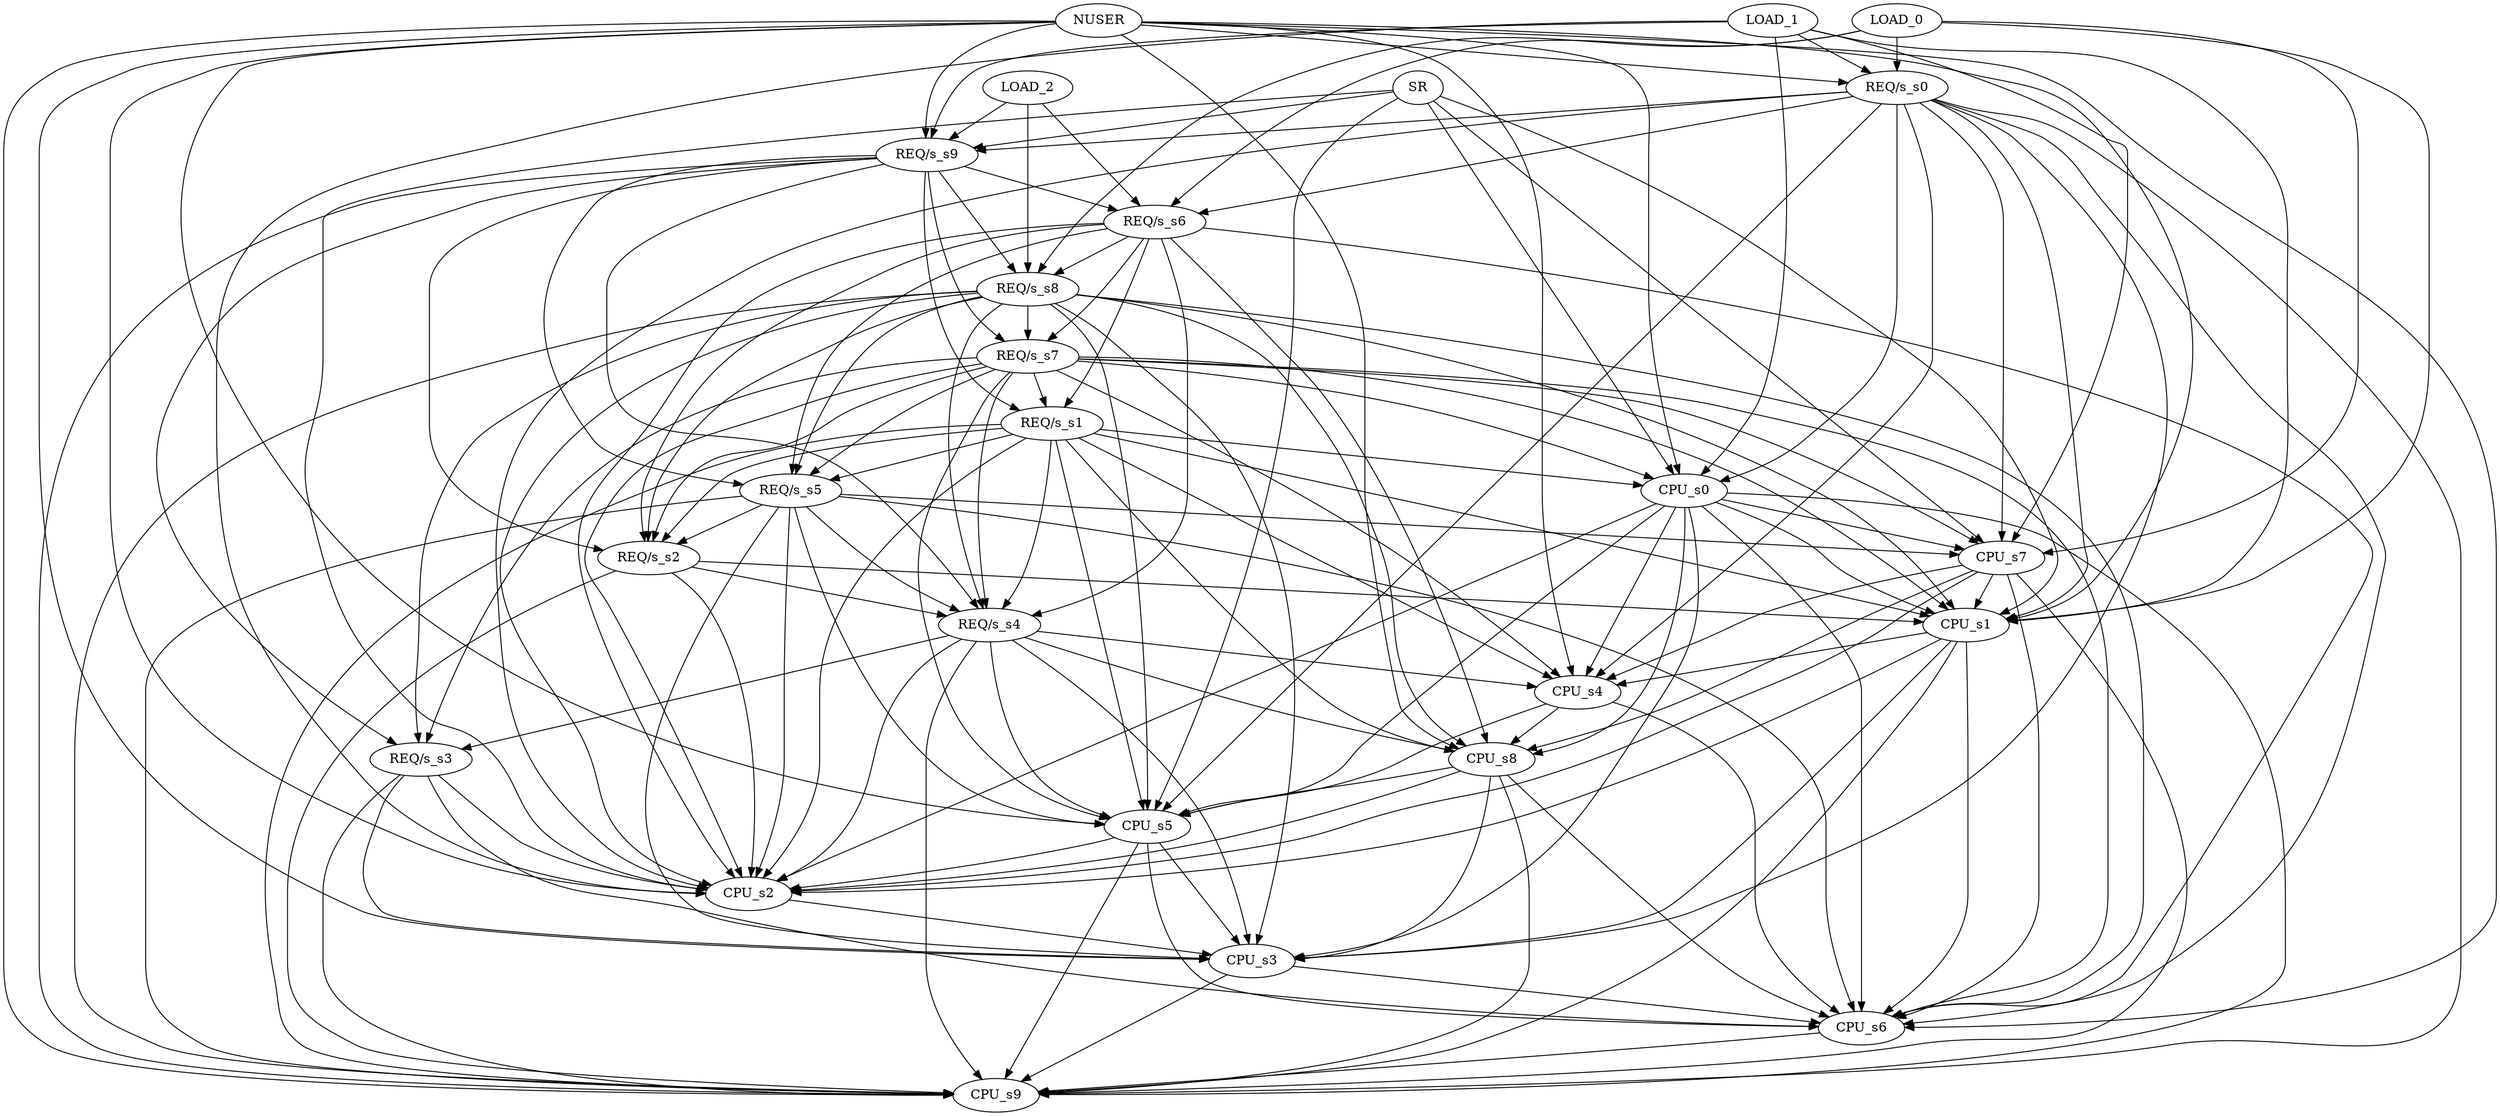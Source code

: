 strict digraph "" {
	NUSER -> "REQ/s_s0";
	NUSER -> "REQ/s_s9";
	NUSER -> CPU_s0;
	NUSER -> CPU_s1;
	NUSER -> CPU_s2;
	NUSER -> CPU_s3;
	NUSER -> CPU_s4;
	NUSER -> CPU_s5;
	NUSER -> CPU_s6;
	NUSER -> CPU_s8;
	NUSER -> CPU_s9;
	LOAD_0 -> "REQ/s_s0";
	LOAD_0 -> "REQ/s_s6";
	LOAD_0 -> "REQ/s_s8";
	LOAD_0 -> CPU_s1;
	LOAD_0 -> CPU_s7;
	LOAD_1 -> "REQ/s_s0";
	LOAD_1 -> "REQ/s_s9";
	LOAD_1 -> CPU_s0;
	LOAD_1 -> CPU_s1;
	LOAD_1 -> CPU_s2;
	LOAD_1 -> CPU_s7;
	LOAD_2 -> "REQ/s_s6";
	LOAD_2 -> "REQ/s_s8";
	LOAD_2 -> "REQ/s_s9";
	SR -> "REQ/s_s9";
	SR -> CPU_s0;
	SR -> CPU_s1;
	SR -> CPU_s2;
	SR -> CPU_s5;
	SR -> CPU_s7;
	"REQ/s_s0" -> "REQ/s_s6";
	"REQ/s_s0" -> "REQ/s_s9";
	"REQ/s_s0" -> CPU_s0;
	"REQ/s_s0" -> CPU_s1;
	"REQ/s_s0" -> CPU_s2;
	"REQ/s_s0" -> CPU_s3;
	"REQ/s_s0" -> CPU_s4;
	"REQ/s_s0" -> CPU_s5;
	"REQ/s_s0" -> CPU_s6;
	"REQ/s_s0" -> CPU_s7;
	"REQ/s_s0" -> CPU_s9;
	"REQ/s_s1" -> "REQ/s_s2";
	"REQ/s_s1" -> "REQ/s_s4";
	"REQ/s_s1" -> "REQ/s_s5";
	"REQ/s_s1" -> CPU_s0;
	"REQ/s_s1" -> CPU_s1;
	"REQ/s_s1" -> CPU_s2;
	"REQ/s_s1" -> CPU_s4;
	"REQ/s_s1" -> CPU_s5;
	"REQ/s_s1" -> CPU_s8;
	"REQ/s_s1" -> CPU_s9;
	"REQ/s_s2" -> "REQ/s_s4";
	"REQ/s_s2" -> CPU_s1;
	"REQ/s_s2" -> CPU_s2;
	"REQ/s_s2" -> CPU_s9;
	"REQ/s_s3" -> CPU_s2;
	"REQ/s_s3" -> CPU_s3;
	"REQ/s_s3" -> CPU_s6;
	"REQ/s_s3" -> CPU_s9;
	"REQ/s_s4" -> "REQ/s_s3";
	"REQ/s_s4" -> CPU_s2;
	"REQ/s_s4" -> CPU_s3;
	"REQ/s_s4" -> CPU_s4;
	"REQ/s_s4" -> CPU_s5;
	"REQ/s_s4" -> CPU_s8;
	"REQ/s_s4" -> CPU_s9;
	"REQ/s_s5" -> "REQ/s_s2";
	"REQ/s_s5" -> "REQ/s_s4";
	"REQ/s_s5" -> CPU_s2;
	"REQ/s_s5" -> CPU_s3;
	"REQ/s_s5" -> CPU_s5;
	"REQ/s_s5" -> CPU_s6;
	"REQ/s_s5" -> CPU_s7;
	"REQ/s_s5" -> CPU_s9;
	"REQ/s_s6" -> "REQ/s_s1";
	"REQ/s_s6" -> "REQ/s_s2";
	"REQ/s_s6" -> "REQ/s_s4";
	"REQ/s_s6" -> "REQ/s_s5";
	"REQ/s_s6" -> "REQ/s_s7";
	"REQ/s_s6" -> "REQ/s_s8";
	"REQ/s_s6" -> CPU_s2;
	"REQ/s_s6" -> CPU_s6;
	"REQ/s_s6" -> CPU_s8;
	"REQ/s_s7" -> "REQ/s_s1";
	"REQ/s_s7" -> "REQ/s_s2";
	"REQ/s_s7" -> "REQ/s_s3";
	"REQ/s_s7" -> "REQ/s_s4";
	"REQ/s_s7" -> "REQ/s_s5";
	"REQ/s_s7" -> CPU_s0;
	"REQ/s_s7" -> CPU_s1;
	"REQ/s_s7" -> CPU_s2;
	"REQ/s_s7" -> CPU_s4;
	"REQ/s_s7" -> CPU_s5;
	"REQ/s_s7" -> CPU_s6;
	"REQ/s_s7" -> CPU_s7;
	"REQ/s_s8" -> "REQ/s_s2";
	"REQ/s_s8" -> "REQ/s_s3";
	"REQ/s_s8" -> "REQ/s_s4";
	"REQ/s_s8" -> "REQ/s_s5";
	"REQ/s_s8" -> "REQ/s_s7";
	"REQ/s_s8" -> CPU_s1;
	"REQ/s_s8" -> CPU_s2;
	"REQ/s_s8" -> CPU_s3;
	"REQ/s_s8" -> CPU_s5;
	"REQ/s_s8" -> CPU_s6;
	"REQ/s_s8" -> CPU_s8;
	"REQ/s_s8" -> CPU_s9;
	"REQ/s_s9" -> "REQ/s_s1";
	"REQ/s_s9" -> "REQ/s_s2";
	"REQ/s_s9" -> "REQ/s_s3";
	"REQ/s_s9" -> "REQ/s_s4";
	"REQ/s_s9" -> "REQ/s_s5";
	"REQ/s_s9" -> "REQ/s_s6";
	"REQ/s_s9" -> "REQ/s_s7";
	"REQ/s_s9" -> "REQ/s_s8";
	"REQ/s_s9" -> CPU_s9;
	CPU_s0 -> CPU_s1;
	CPU_s0 -> CPU_s2;
	CPU_s0 -> CPU_s3;
	CPU_s0 -> CPU_s4;
	CPU_s0 -> CPU_s5;
	CPU_s0 -> CPU_s6;
	CPU_s0 -> CPU_s7;
	CPU_s0 -> CPU_s8;
	CPU_s0 -> CPU_s9;
	CPU_s1 -> CPU_s2;
	CPU_s1 -> CPU_s3;
	CPU_s1 -> CPU_s4;
	CPU_s1 -> CPU_s6;
	CPU_s1 -> CPU_s9;
	CPU_s2 -> CPU_s3;
	CPU_s3 -> CPU_s6;
	CPU_s3 -> CPU_s9;
	CPU_s4 -> CPU_s5;
	CPU_s4 -> CPU_s6;
	CPU_s4 -> CPU_s8;
	CPU_s5 -> CPU_s2;
	CPU_s5 -> CPU_s3;
	CPU_s5 -> CPU_s6;
	CPU_s5 -> CPU_s9;
	CPU_s6 -> CPU_s9;
	CPU_s7 -> CPU_s1;
	CPU_s7 -> CPU_s2;
	CPU_s7 -> CPU_s4;
	CPU_s7 -> CPU_s6;
	CPU_s7 -> CPU_s8;
	CPU_s7 -> CPU_s9;
	CPU_s8 -> CPU_s2;
	CPU_s8 -> CPU_s3;
	CPU_s8 -> CPU_s5;
	CPU_s8 -> CPU_s6;
	CPU_s8 -> CPU_s9;
}
